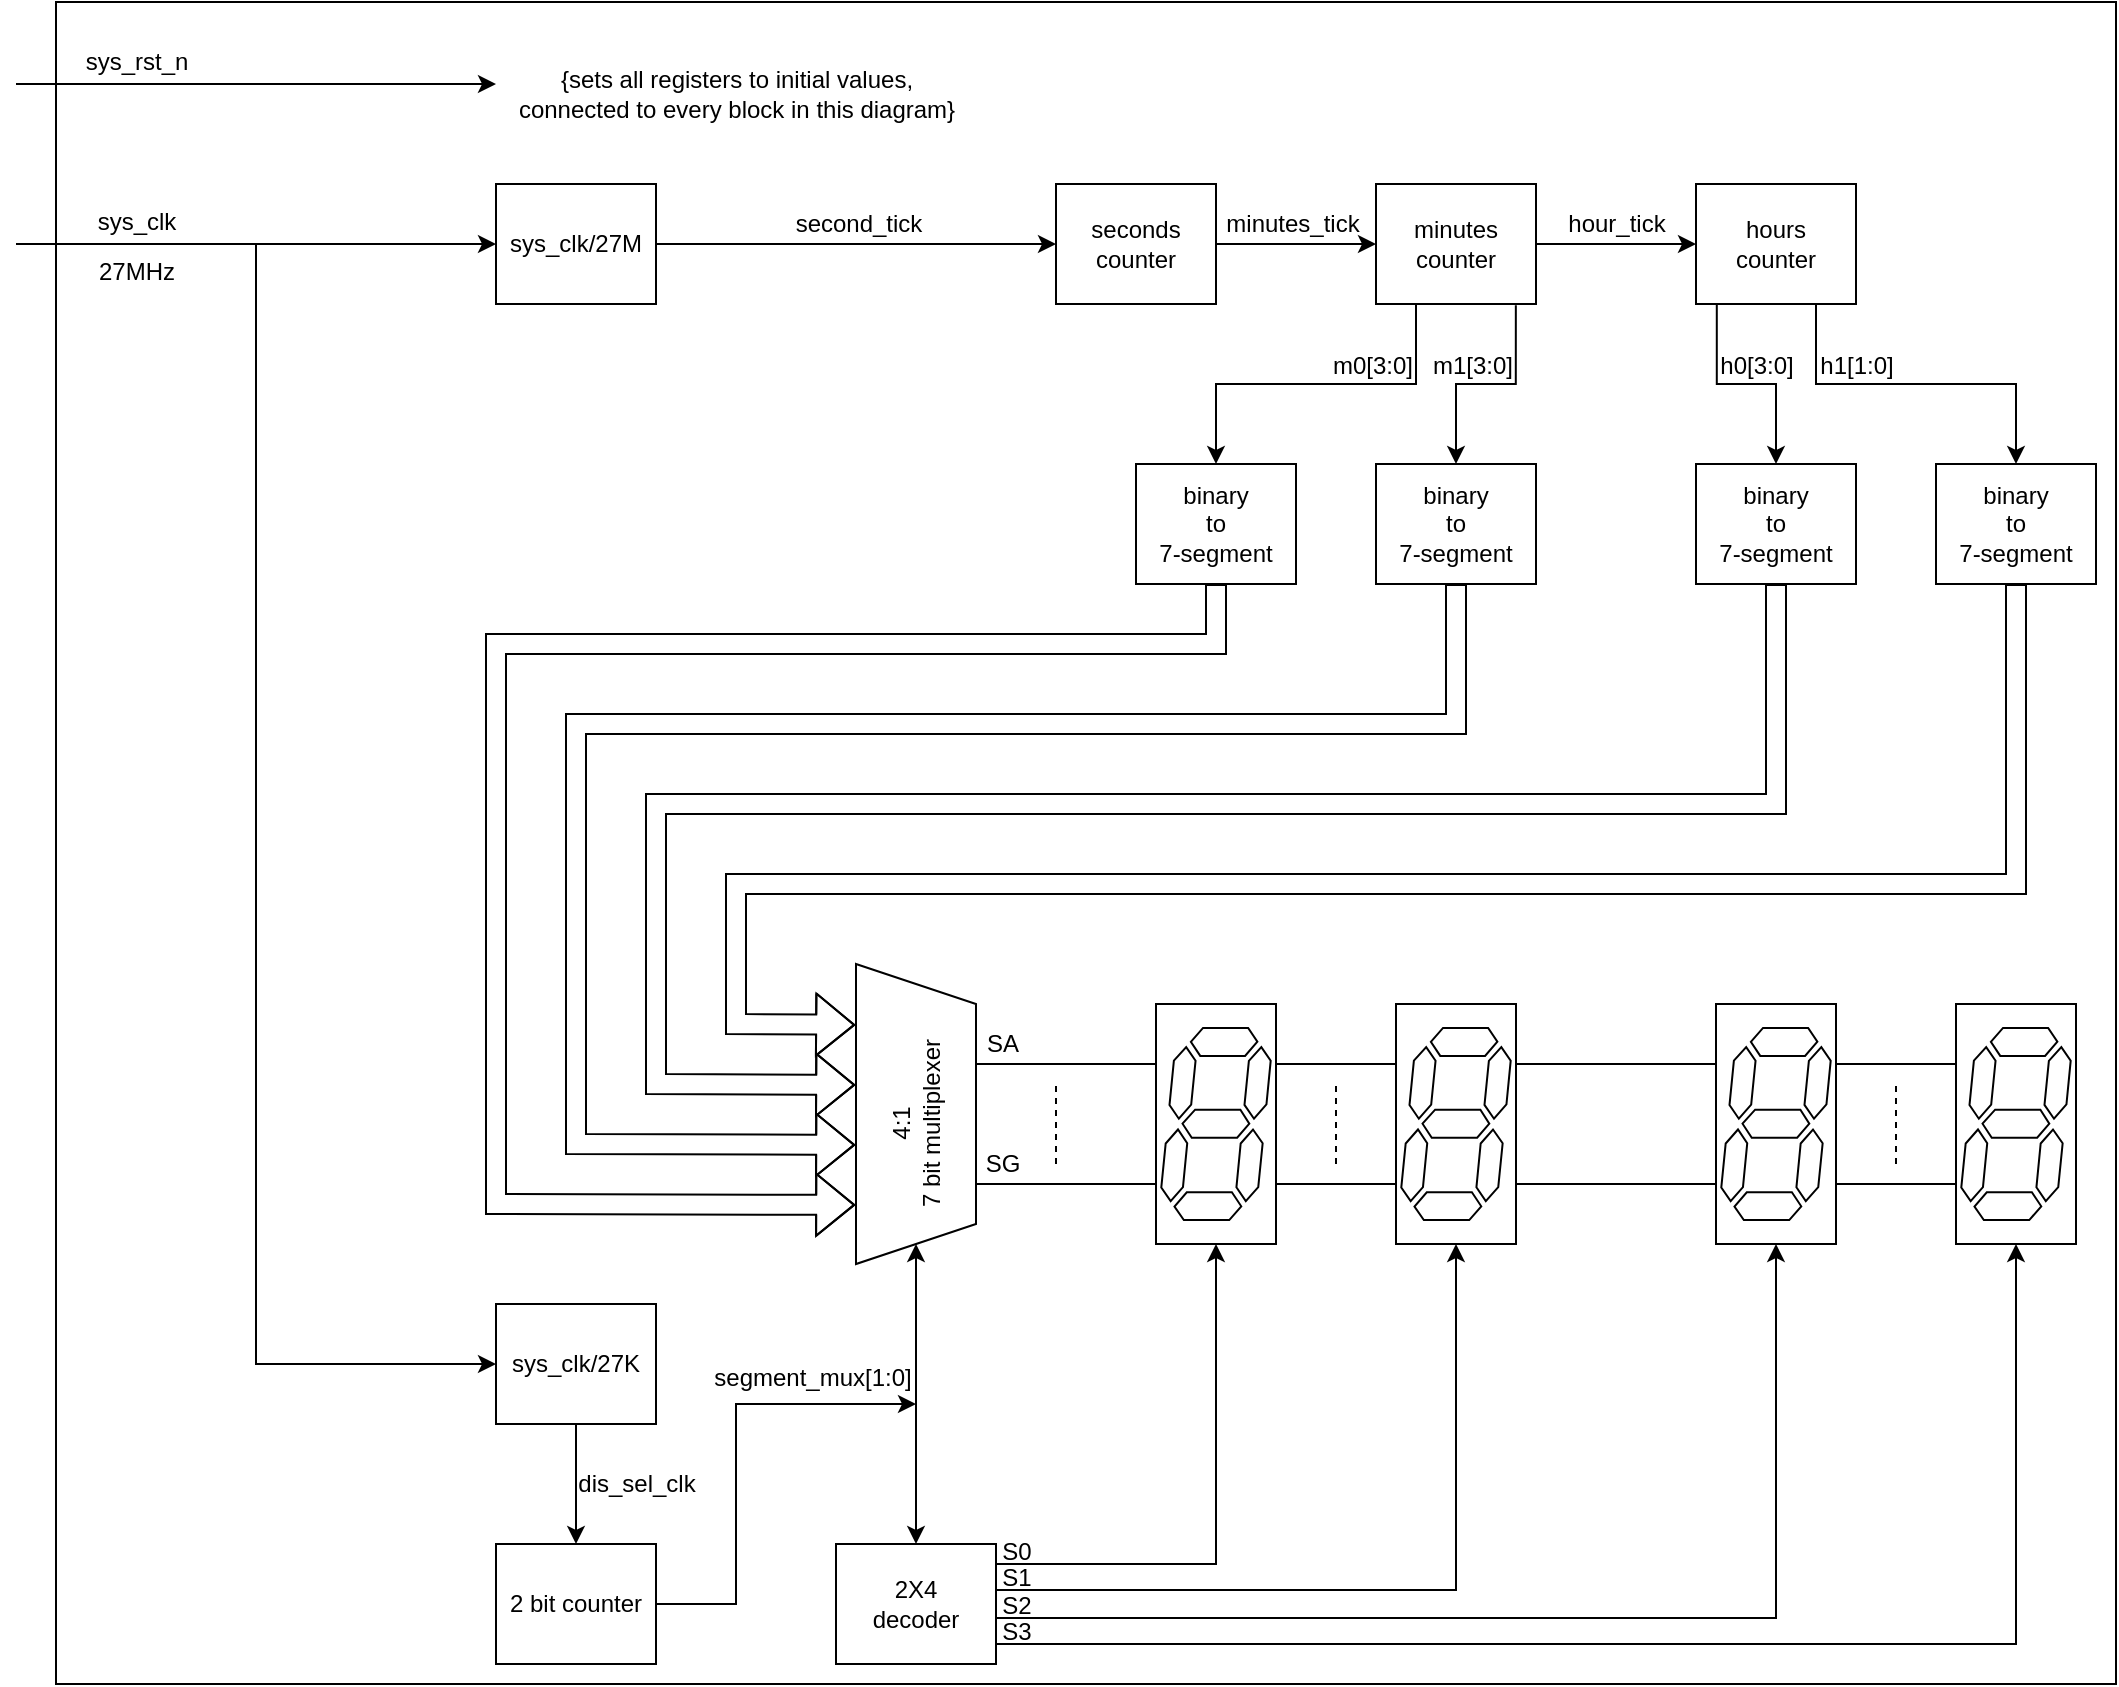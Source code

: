 <mxfile version="20.8.10" type="device" pages="2"><diagram id="sX6RUvmMscuLq3hn2tHp" name="Page-1"><mxGraphModel dx="2284" dy="806" grid="1" gridSize="10" guides="1" tooltips="1" connect="1" arrows="1" fold="1" page="1" pageScale="1" pageWidth="850" pageHeight="1100" math="0" shadow="0"><root><mxCell id="0"/><mxCell id="1" parent="0"/><mxCell id="R2igS1ewTeo00jOuRg0L-47" value="" style="rounded=0;whiteSpace=wrap;html=1;" vertex="1" parent="1"><mxGeometry x="-180" y="279" width="1030" height="841" as="geometry"/></mxCell><mxCell id="Sw6qzwPcZKCYS41KO7j7-96" value="" style="endArrow=none;html=1;rounded=0;entryX=0.75;entryY=0;entryDx=0;entryDy=0;exitX=0.75;exitY=1;exitDx=0;exitDy=0;" parent="1" source="Sw6qzwPcZKCYS41KO7j7-89" edge="1"><mxGeometry width="50" height="50" relative="1" as="geometry"><mxPoint x="280" y="1040" as="sourcePoint"/><mxPoint x="280" y="870" as="targetPoint"/></mxGeometry></mxCell><mxCell id="Sw6qzwPcZKCYS41KO7j7-2" value="sys_clk" style="text;html=1;align=center;verticalAlign=middle;resizable=0;points=[];autosize=1;strokeColor=none;fillColor=none;" parent="1" vertex="1"><mxGeometry x="-170" y="374" width="60" height="30" as="geometry"/></mxCell><mxCell id="Sw6qzwPcZKCYS41KO7j7-7" style="edgeStyle=orthogonalEdgeStyle;rounded=0;orthogonalLoop=1;jettySize=auto;html=1;entryX=0;entryY=0.5;entryDx=0;entryDy=0;" parent="1" source="Sw6qzwPcZKCYS41KO7j7-3" edge="1"><mxGeometry relative="1" as="geometry"><mxPoint x="320" y="400.0" as="targetPoint"/></mxGeometry></mxCell><mxCell id="Sw6qzwPcZKCYS41KO7j7-3" value="sys_clk/27M" style="rounded=0;whiteSpace=wrap;html=1;" parent="1" vertex="1"><mxGeometry x="40" y="370" width="80" height="60" as="geometry"/></mxCell><mxCell id="Sw6qzwPcZKCYS41KO7j7-9" value="second_tick" style="text;html=1;align=center;verticalAlign=middle;resizable=0;points=[];autosize=1;strokeColor=none;fillColor=none;" parent="1" vertex="1"><mxGeometry x="176" y="375" width="90" height="30" as="geometry"/></mxCell><mxCell id="Sw6qzwPcZKCYS41KO7j7-11" style="edgeStyle=orthogonalEdgeStyle;rounded=0;orthogonalLoop=1;jettySize=auto;html=1;entryX=0;entryY=0.5;entryDx=0;entryDy=0;" parent="1" source="Sw6qzwPcZKCYS41KO7j7-12" target="Sw6qzwPcZKCYS41KO7j7-13" edge="1"><mxGeometry relative="1" as="geometry"/></mxCell><mxCell id="Sw6qzwPcZKCYS41KO7j7-22" style="edgeStyle=orthogonalEdgeStyle;rounded=0;orthogonalLoop=1;jettySize=auto;html=1;exitX=0.5;exitY=1;exitDx=0;exitDy=0;entryX=0.5;entryY=0;entryDx=0;entryDy=0;" parent="1" source="Sw6qzwPcZKCYS41KO7j7-12" target="Sw6qzwPcZKCYS41KO7j7-20" edge="1"><mxGeometry relative="1" as="geometry"><Array as="points"><mxPoint x="500" y="430"/><mxPoint x="500" y="470"/><mxPoint x="400" y="470"/></Array></mxGeometry></mxCell><mxCell id="Sw6qzwPcZKCYS41KO7j7-24" style="edgeStyle=orthogonalEdgeStyle;rounded=0;orthogonalLoop=1;jettySize=auto;html=1;entryX=0.5;entryY=0;entryDx=0;entryDy=0;exitX=0.874;exitY=1.01;exitDx=0;exitDy=0;exitPerimeter=0;" parent="1" source="Sw6qzwPcZKCYS41KO7j7-12" target="Sw6qzwPcZKCYS41KO7j7-21" edge="1"><mxGeometry relative="1" as="geometry"/></mxCell><mxCell id="Sw6qzwPcZKCYS41KO7j7-12" value="minutes counter" style="rounded=0;whiteSpace=wrap;html=1;" parent="1" vertex="1"><mxGeometry x="480" y="370" width="80" height="60" as="geometry"/></mxCell><mxCell id="Sw6qzwPcZKCYS41KO7j7-31" style="edgeStyle=orthogonalEdgeStyle;rounded=0;orthogonalLoop=1;jettySize=auto;html=1;exitX=0.13;exitY=1.002;exitDx=0;exitDy=0;entryX=0.5;entryY=0;entryDx=0;entryDy=0;exitPerimeter=0;" parent="1" source="Sw6qzwPcZKCYS41KO7j7-13" target="Sw6qzwPcZKCYS41KO7j7-29" edge="1"><mxGeometry relative="1" as="geometry"/></mxCell><mxCell id="Sw6qzwPcZKCYS41KO7j7-32" style="edgeStyle=orthogonalEdgeStyle;rounded=0;orthogonalLoop=1;jettySize=auto;html=1;exitX=0.75;exitY=1;exitDx=0;exitDy=0;entryX=0.5;entryY=0;entryDx=0;entryDy=0;" parent="1" source="Sw6qzwPcZKCYS41KO7j7-13" target="Sw6qzwPcZKCYS41KO7j7-30" edge="1"><mxGeometry relative="1" as="geometry"/></mxCell><mxCell id="Sw6qzwPcZKCYS41KO7j7-13" value="hours &lt;br&gt;counter" style="rounded=0;whiteSpace=wrap;html=1;" parent="1" vertex="1"><mxGeometry x="640" y="370" width="80" height="60" as="geometry"/></mxCell><mxCell id="Sw6qzwPcZKCYS41KO7j7-14" value="hour_tick" style="text;html=1;align=center;verticalAlign=middle;resizable=0;points=[];autosize=1;strokeColor=none;fillColor=none;" parent="1" vertex="1"><mxGeometry x="565" y="375" width="70" height="30" as="geometry"/></mxCell><mxCell id="Sw6qzwPcZKCYS41KO7j7-16" style="edgeStyle=orthogonalEdgeStyle;rounded=0;orthogonalLoop=1;jettySize=auto;html=1;entryX=0;entryY=0.5;entryDx=0;entryDy=0;" parent="1" source="Sw6qzwPcZKCYS41KO7j7-15" target="Sw6qzwPcZKCYS41KO7j7-12" edge="1"><mxGeometry relative="1" as="geometry"/></mxCell><mxCell id="Sw6qzwPcZKCYS41KO7j7-15" value="seconds counter" style="rounded=0;whiteSpace=wrap;html=1;" parent="1" vertex="1"><mxGeometry x="320" y="370" width="80" height="60" as="geometry"/></mxCell><mxCell id="Sw6qzwPcZKCYS41KO7j7-17" value="minutes_tick" style="text;html=1;align=center;verticalAlign=middle;resizable=0;points=[];autosize=1;strokeColor=none;fillColor=none;" parent="1" vertex="1"><mxGeometry x="393" y="375" width="90" height="30" as="geometry"/></mxCell><mxCell id="Sw6qzwPcZKCYS41KO7j7-18" value="&lt;br style=&quot;border-color: var(--border-color);&quot;&gt;27MHz" style="text;html=1;align=center;verticalAlign=middle;resizable=0;points=[];autosize=1;strokeColor=none;fillColor=none;" parent="1" vertex="1"><mxGeometry x="-170" y="386" width="60" height="40" as="geometry"/></mxCell><mxCell id="Sw6qzwPcZKCYS41KO7j7-97" value="" style="endArrow=none;html=1;rounded=0;entryX=0.25;entryY=1;entryDx=0;entryDy=0;" parent="1" target="Sw6qzwPcZKCYS41KO7j7-89" edge="1"><mxGeometry width="50" height="50" relative="1" as="geometry"><mxPoint x="280" y="810" as="sourcePoint"/><mxPoint x="330" y="760" as="targetPoint"/></mxGeometry></mxCell><mxCell id="Sw6qzwPcZKCYS41KO7j7-20" value="binary&lt;br&gt;to&lt;br&gt;7-segment" style="rounded=0;whiteSpace=wrap;html=1;" parent="1" vertex="1"><mxGeometry x="360" y="510" width="80" height="60" as="geometry"/></mxCell><mxCell id="Sw6qzwPcZKCYS41KO7j7-21" value="binary&lt;br style=&quot;border-color: var(--border-color);&quot;&gt;to&lt;br style=&quot;border-color: var(--border-color);&quot;&gt;7-segment" style="rounded=0;whiteSpace=wrap;html=1;" parent="1" vertex="1"><mxGeometry x="480" y="510" width="80" height="60" as="geometry"/></mxCell><mxCell id="Sw6qzwPcZKCYS41KO7j7-29" value="binary&lt;br&gt;to&lt;br&gt;7-segment" style="rounded=0;whiteSpace=wrap;html=1;" parent="1" vertex="1"><mxGeometry x="640" y="510" width="80" height="60" as="geometry"/></mxCell><mxCell id="Sw6qzwPcZKCYS41KO7j7-30" value="binary&lt;br style=&quot;border-color: var(--border-color);&quot;&gt;to&lt;br style=&quot;border-color: var(--border-color);&quot;&gt;7-segment" style="rounded=0;whiteSpace=wrap;html=1;" parent="1" vertex="1"><mxGeometry x="760" y="510" width="80" height="60" as="geometry"/></mxCell><mxCell id="Sw6qzwPcZKCYS41KO7j7-33" value="m0[3:0]" style="text;html=1;align=center;verticalAlign=middle;resizable=0;points=[];autosize=1;strokeColor=none;fillColor=none;" parent="1" vertex="1"><mxGeometry x="448" y="446" width="60" height="30" as="geometry"/></mxCell><mxCell id="Sw6qzwPcZKCYS41KO7j7-34" value="m1[3:0]" style="text;html=1;align=center;verticalAlign=middle;resizable=0;points=[];autosize=1;strokeColor=none;fillColor=none;" parent="1" vertex="1"><mxGeometry x="498" y="446" width="60" height="30" as="geometry"/></mxCell><mxCell id="Sw6qzwPcZKCYS41KO7j7-35" value="h0[3:0]" style="text;html=1;align=center;verticalAlign=middle;resizable=0;points=[];autosize=1;strokeColor=none;fillColor=none;" parent="1" vertex="1"><mxGeometry x="640" y="446" width="60" height="30" as="geometry"/></mxCell><mxCell id="Sw6qzwPcZKCYS41KO7j7-36" value="h1[1:0]" style="text;html=1;align=center;verticalAlign=middle;resizable=0;points=[];autosize=1;strokeColor=none;fillColor=none;" parent="1" vertex="1"><mxGeometry x="690" y="446" width="60" height="30" as="geometry"/></mxCell><mxCell id="R2igS1ewTeo00jOuRg0L-14" value="" style="edgeStyle=orthogonalEdgeStyle;rounded=0;orthogonalLoop=1;jettySize=auto;html=1;" edge="1" parent="1" source="Sw6qzwPcZKCYS41KO7j7-38" target="R2igS1ewTeo00jOuRg0L-13"><mxGeometry relative="1" as="geometry"/></mxCell><mxCell id="Sw6qzwPcZKCYS41KO7j7-38" value="sys_clk/27K" style="rounded=0;whiteSpace=wrap;html=1;" parent="1" vertex="1"><mxGeometry x="40" y="930" width="80" height="60" as="geometry"/></mxCell><mxCell id="Sw6qzwPcZKCYS41KO7j7-85" value="" style="group" parent="1" vertex="1" connectable="0"><mxGeometry x="650" y="780" width="60" height="120" as="geometry"/></mxCell><mxCell id="Sw6qzwPcZKCYS41KO7j7-86" value="" style="rounded=0;whiteSpace=wrap;html=1;direction=south;" parent="Sw6qzwPcZKCYS41KO7j7-85" vertex="1"><mxGeometry width="60" height="120" as="geometry"/></mxCell><mxCell id="Sw6qzwPcZKCYS41KO7j7-87" value="" style="verticalLabelPosition=bottom;shadow=0;dashed=0;align=center;html=1;verticalAlign=top;shape=mxgraph.electrical.opto_electronics.7_segment_display;pointerEvents=1;" parent="Sw6qzwPcZKCYS41KO7j7-85" vertex="1"><mxGeometry x="2.65" y="11.95" width="54.7" height="96.1" as="geometry"/></mxCell><mxCell id="Sw6qzwPcZKCYS41KO7j7-88" value="" style="group" parent="1" vertex="1" connectable="0"><mxGeometry x="770" y="780" width="60" height="120" as="geometry"/></mxCell><mxCell id="Sw6qzwPcZKCYS41KO7j7-89" value="" style="rounded=0;whiteSpace=wrap;html=1;direction=south;" parent="Sw6qzwPcZKCYS41KO7j7-88" vertex="1"><mxGeometry width="60" height="120" as="geometry"/></mxCell><mxCell id="Sw6qzwPcZKCYS41KO7j7-90" value="" style="verticalLabelPosition=bottom;shadow=0;dashed=0;align=center;html=1;verticalAlign=top;shape=mxgraph.electrical.opto_electronics.7_segment_display;pointerEvents=1;" parent="Sw6qzwPcZKCYS41KO7j7-88" vertex="1"><mxGeometry x="2.65" y="11.95" width="54.7" height="96.1" as="geometry"/></mxCell><mxCell id="Sw6qzwPcZKCYS41KO7j7-79" value="" style="group" parent="1" vertex="1" connectable="0"><mxGeometry x="370" y="780" width="60" height="120" as="geometry"/></mxCell><mxCell id="Sw6qzwPcZKCYS41KO7j7-80" value="" style="rounded=0;whiteSpace=wrap;html=1;direction=south;" parent="Sw6qzwPcZKCYS41KO7j7-79" vertex="1"><mxGeometry width="60" height="120" as="geometry"/></mxCell><mxCell id="Sw6qzwPcZKCYS41KO7j7-81" value="" style="verticalLabelPosition=bottom;shadow=0;dashed=0;align=center;html=1;verticalAlign=top;shape=mxgraph.electrical.opto_electronics.7_segment_display;pointerEvents=1;" parent="Sw6qzwPcZKCYS41KO7j7-79" vertex="1"><mxGeometry x="2.65" y="11.95" width="54.7" height="96.1" as="geometry"/></mxCell><mxCell id="Sw6qzwPcZKCYS41KO7j7-82" value="" style="group" parent="1" vertex="1" connectable="0"><mxGeometry x="490" y="780" width="60" height="120" as="geometry"/></mxCell><mxCell id="Sw6qzwPcZKCYS41KO7j7-83" value="" style="rounded=0;whiteSpace=wrap;html=1;direction=south;" parent="Sw6qzwPcZKCYS41KO7j7-82" vertex="1"><mxGeometry width="60" height="120" as="geometry"/></mxCell><mxCell id="Sw6qzwPcZKCYS41KO7j7-84" value="" style="verticalLabelPosition=bottom;shadow=0;dashed=0;align=center;html=1;verticalAlign=top;shape=mxgraph.electrical.opto_electronics.7_segment_display;pointerEvents=1;" parent="Sw6qzwPcZKCYS41KO7j7-82" vertex="1"><mxGeometry x="2.65" y="11.95" width="54.7" height="96.1" as="geometry"/></mxCell><mxCell id="Sw6qzwPcZKCYS41KO7j7-98" value="" style="endArrow=none;html=1;rounded=0;dashed=1;" parent="1" edge="1"><mxGeometry width="50" height="50" relative="1" as="geometry"><mxPoint x="320" y="860" as="sourcePoint"/><mxPoint x="320" y="820" as="targetPoint"/></mxGeometry></mxCell><mxCell id="R2igS1ewTeo00jOuRg0L-1" value="" style="endArrow=none;html=1;rounded=0;dashed=1;" edge="1" parent="1"><mxGeometry width="50" height="50" relative="1" as="geometry"><mxPoint x="460" y="860" as="sourcePoint"/><mxPoint x="460" y="820" as="targetPoint"/></mxGeometry></mxCell><mxCell id="R2igS1ewTeo00jOuRg0L-3" value="" style="endArrow=none;html=1;rounded=0;dashed=1;" edge="1" parent="1"><mxGeometry width="50" height="50" relative="1" as="geometry"><mxPoint x="740" y="860" as="sourcePoint"/><mxPoint x="740" y="820" as="targetPoint"/></mxGeometry></mxCell><mxCell id="R2igS1ewTeo00jOuRg0L-4" value="SA" style="text;html=1;align=center;verticalAlign=middle;resizable=0;points=[];autosize=1;strokeColor=none;fillColor=none;" vertex="1" parent="1"><mxGeometry x="273" y="785" width="40" height="30" as="geometry"/></mxCell><mxCell id="R2igS1ewTeo00jOuRg0L-5" value="SG" style="text;html=1;align=center;verticalAlign=middle;resizable=0;points=[];autosize=1;strokeColor=none;fillColor=none;" vertex="1" parent="1"><mxGeometry x="273" y="845" width="40" height="30" as="geometry"/></mxCell><mxCell id="R2igS1ewTeo00jOuRg0L-6" value="" style="shape=flexArrow;endArrow=classic;html=1;rounded=0;exitX=0.5;exitY=1;exitDx=0;exitDy=0;entryX=0.837;entryY=1.007;entryDx=0;entryDy=0;entryPerimeter=0;" edge="1" parent="1" source="Sw6qzwPcZKCYS41KO7j7-20"><mxGeometry width="50" height="50" relative="1" as="geometry"><mxPoint x="210" y="610" as="sourcePoint"/><mxPoint x="219.58" y="880.44" as="targetPoint"/><Array as="points"><mxPoint x="400" y="600"/><mxPoint x="40" y="600"/><mxPoint x="40" y="880"/></Array></mxGeometry></mxCell><mxCell id="R2igS1ewTeo00jOuRg0L-7" value="" style="shape=flexArrow;endArrow=classic;html=1;rounded=0;exitX=0.5;exitY=1;exitDx=0;exitDy=0;entryX=0.837;entryY=1.007;entryDx=0;entryDy=0;entryPerimeter=0;" edge="1" parent="1" source="Sw6qzwPcZKCYS41KO7j7-21"><mxGeometry width="50" height="50" relative="1" as="geometry"><mxPoint x="400" y="540" as="sourcePoint"/><mxPoint x="219.58" y="850.44" as="targetPoint"/><Array as="points"><mxPoint x="520" y="640"/><mxPoint x="80" y="640"/><mxPoint x="80" y="850"/></Array></mxGeometry></mxCell><mxCell id="R2igS1ewTeo00jOuRg0L-9" value="" style="shape=flexArrow;endArrow=classic;html=1;rounded=0;exitX=0.5;exitY=1;exitDx=0;exitDy=0;entryX=0.837;entryY=1.007;entryDx=0;entryDy=0;entryPerimeter=0;" edge="1" parent="1" source="Sw6qzwPcZKCYS41KO7j7-29"><mxGeometry width="50" height="50" relative="1" as="geometry"><mxPoint x="520" y="540" as="sourcePoint"/><mxPoint x="219.58" y="820.44" as="targetPoint"/><Array as="points"><mxPoint x="680" y="680"/><mxPoint x="120" y="680"/><mxPoint x="120" y="820"/></Array></mxGeometry></mxCell><mxCell id="R2igS1ewTeo00jOuRg0L-10" value="" style="shape=trapezoid;perimeter=trapezoidPerimeter;whiteSpace=wrap;html=1;fixedSize=1;direction=south;" vertex="1" parent="1"><mxGeometry x="220" y="760" width="60" height="150" as="geometry"/></mxCell><mxCell id="R2igS1ewTeo00jOuRg0L-11" value="" style="shape=flexArrow;endArrow=classic;html=1;rounded=0;exitX=0.5;exitY=1;exitDx=0;exitDy=0;entryX=0.837;entryY=1.007;entryDx=0;entryDy=0;entryPerimeter=0;" edge="1" parent="1" source="Sw6qzwPcZKCYS41KO7j7-30"><mxGeometry width="50" height="50" relative="1" as="geometry"><mxPoint x="680" y="540" as="sourcePoint"/><mxPoint x="219.58" y="790.44" as="targetPoint"/><Array as="points"><mxPoint x="800" y="720"/><mxPoint x="160" y="720"/><mxPoint x="160" y="790"/></Array></mxGeometry></mxCell><mxCell id="R2igS1ewTeo00jOuRg0L-13" value="2 bit counter" style="rounded=0;whiteSpace=wrap;html=1;" vertex="1" parent="1"><mxGeometry x="40" y="1050" width="80" height="60" as="geometry"/></mxCell><mxCell id="R2igS1ewTeo00jOuRg0L-16" value="" style="endArrow=classic;html=1;rounded=0;entryX=0;entryY=0.5;entryDx=0;entryDy=0;" edge="1" parent="1" target="Sw6qzwPcZKCYS41KO7j7-3"><mxGeometry width="50" height="50" relative="1" as="geometry"><mxPoint x="-200" y="400" as="sourcePoint"/><mxPoint x="-150" y="350" as="targetPoint"/></mxGeometry></mxCell><mxCell id="R2igS1ewTeo00jOuRg0L-17" value="" style="endArrow=classic;html=1;rounded=0;entryX=0;entryY=0.5;entryDx=0;entryDy=0;" edge="1" parent="1" target="Sw6qzwPcZKCYS41KO7j7-38"><mxGeometry width="50" height="50" relative="1" as="geometry"><mxPoint x="-80" y="400" as="sourcePoint"/><mxPoint x="40" y="965" as="targetPoint"/><Array as="points"><mxPoint x="-80" y="960"/></Array></mxGeometry></mxCell><mxCell id="R2igS1ewTeo00jOuRg0L-26" value="4:1 &lt;br&gt;7 bit multiplexer" style="text;html=1;align=center;verticalAlign=middle;resizable=0;points=[];autosize=1;strokeColor=none;fillColor=none;rotation=270;" vertex="1" parent="1"><mxGeometry x="195" y="820" width="110" height="40" as="geometry"/></mxCell><mxCell id="R2igS1ewTeo00jOuRg0L-27" value="dis_sel_clk" style="text;html=1;align=center;verticalAlign=middle;resizable=0;points=[];autosize=1;strokeColor=none;fillColor=none;" vertex="1" parent="1"><mxGeometry x="70" y="1005" width="80" height="30" as="geometry"/></mxCell><mxCell id="R2igS1ewTeo00jOuRg0L-28" value="2X4&lt;br&gt;decoder" style="rounded=0;whiteSpace=wrap;html=1;" vertex="1" parent="1"><mxGeometry x="210" y="1050" width="80" height="60" as="geometry"/></mxCell><mxCell id="R2igS1ewTeo00jOuRg0L-30" value="segment_mux[1:0]" style="text;html=1;align=center;verticalAlign=middle;resizable=0;points=[];autosize=1;strokeColor=none;fillColor=none;" vertex="1" parent="1"><mxGeometry x="138" y="952" width="120" height="30" as="geometry"/></mxCell><mxCell id="R2igS1ewTeo00jOuRg0L-32" value="" style="endArrow=classic;startArrow=classic;html=1;rounded=0;entryX=1;entryY=0.5;entryDx=0;entryDy=0;exitX=0.5;exitY=0;exitDx=0;exitDy=0;" edge="1" parent="1" source="R2igS1ewTeo00jOuRg0L-28" target="R2igS1ewTeo00jOuRg0L-10"><mxGeometry width="50" height="50" relative="1" as="geometry"><mxPoint x="200" y="990" as="sourcePoint"/><mxPoint x="250" y="940" as="targetPoint"/><Array as="points"/></mxGeometry></mxCell><mxCell id="R2igS1ewTeo00jOuRg0L-34" value="" style="endArrow=classic;html=1;rounded=0;exitX=1;exitY=0.5;exitDx=0;exitDy=0;" edge="1" parent="1" source="R2igS1ewTeo00jOuRg0L-13"><mxGeometry width="50" height="50" relative="1" as="geometry"><mxPoint x="-10" y="1320" as="sourcePoint"/><mxPoint x="250" y="980" as="targetPoint"/><Array as="points"><mxPoint x="160" y="1080"/><mxPoint x="160" y="980"/></Array></mxGeometry></mxCell><mxCell id="R2igS1ewTeo00jOuRg0L-35" value="" style="endArrow=classic;html=1;rounded=0;entryX=1;entryY=0.5;entryDx=0;entryDy=0;" edge="1" parent="1" target="Sw6qzwPcZKCYS41KO7j7-80"><mxGeometry width="50" height="50" relative="1" as="geometry"><mxPoint x="290" y="1060" as="sourcePoint"/><mxPoint x="340" y="1010" as="targetPoint"/><Array as="points"><mxPoint x="400" y="1060"/></Array></mxGeometry></mxCell><mxCell id="R2igS1ewTeo00jOuRg0L-36" value="" style="endArrow=classic;html=1;rounded=0;entryX=1;entryY=0.5;entryDx=0;entryDy=0;" edge="1" parent="1" target="Sw6qzwPcZKCYS41KO7j7-86"><mxGeometry width="50" height="50" relative="1" as="geometry"><mxPoint x="290" y="1087" as="sourcePoint"/><mxPoint x="340" y="1037" as="targetPoint"/><Array as="points"><mxPoint x="680" y="1087"/></Array></mxGeometry></mxCell><mxCell id="R2igS1ewTeo00jOuRg0L-37" value="" style="endArrow=classic;html=1;rounded=0;entryX=1;entryY=0.5;entryDx=0;entryDy=0;" edge="1" parent="1" target="Sw6qzwPcZKCYS41KO7j7-89"><mxGeometry width="50" height="50" relative="1" as="geometry"><mxPoint x="290" y="1100" as="sourcePoint"/><mxPoint x="340" y="1050" as="targetPoint"/><Array as="points"><mxPoint x="800" y="1100"/></Array></mxGeometry></mxCell><mxCell id="R2igS1ewTeo00jOuRg0L-38" value="" style="endArrow=classic;html=1;rounded=0;entryX=1;entryY=0.5;entryDx=0;entryDy=0;" edge="1" parent="1" target="Sw6qzwPcZKCYS41KO7j7-83"><mxGeometry width="50" height="50" relative="1" as="geometry"><mxPoint x="290" y="1073" as="sourcePoint"/><mxPoint x="340" y="1023" as="targetPoint"/><Array as="points"><mxPoint x="520" y="1073"/></Array></mxGeometry></mxCell><mxCell id="R2igS1ewTeo00jOuRg0L-39" value="S0" style="text;html=1;align=center;verticalAlign=middle;resizable=0;points=[];autosize=1;strokeColor=none;fillColor=none;" vertex="1" parent="1"><mxGeometry x="280" y="1039" width="40" height="30" as="geometry"/></mxCell><mxCell id="R2igS1ewTeo00jOuRg0L-40" value="S1" style="text;html=1;align=center;verticalAlign=middle;resizable=0;points=[];autosize=1;strokeColor=none;fillColor=none;" vertex="1" parent="1"><mxGeometry x="280" y="1052" width="40" height="30" as="geometry"/></mxCell><mxCell id="R2igS1ewTeo00jOuRg0L-41" value="S2" style="text;html=1;align=center;verticalAlign=middle;resizable=0;points=[];autosize=1;strokeColor=none;fillColor=none;" vertex="1" parent="1"><mxGeometry x="280" y="1066" width="40" height="30" as="geometry"/></mxCell><mxCell id="R2igS1ewTeo00jOuRg0L-42" value="S3" style="text;html=1;align=center;verticalAlign=middle;resizable=0;points=[];autosize=1;strokeColor=none;fillColor=none;" vertex="1" parent="1"><mxGeometry x="280" y="1079" width="40" height="30" as="geometry"/></mxCell><mxCell id="R2igS1ewTeo00jOuRg0L-44" value="" style="endArrow=classic;html=1;rounded=0;" edge="1" parent="1"><mxGeometry width="50" height="50" relative="1" as="geometry"><mxPoint x="-200" y="320" as="sourcePoint"/><mxPoint x="40" y="320" as="targetPoint"/></mxGeometry></mxCell><mxCell id="R2igS1ewTeo00jOuRg0L-45" value="sys_rst_n" style="text;html=1;align=center;verticalAlign=middle;resizable=0;points=[];autosize=1;strokeColor=none;fillColor=none;" vertex="1" parent="1"><mxGeometry x="-175" y="294" width="70" height="30" as="geometry"/></mxCell><mxCell id="R2igS1ewTeo00jOuRg0L-46" value="{sets all registers to initial values, &lt;br&gt;connected to every block in this diagram}" style="text;html=1;align=center;verticalAlign=middle;resizable=0;points=[];autosize=1;strokeColor=none;fillColor=none;" vertex="1" parent="1"><mxGeometry x="40" y="305" width="240" height="40" as="geometry"/></mxCell></root></mxGraphModel></diagram><diagram id="wt5rbtwcU42CfikV3nGE" name="block_diagram"><mxGraphModel dx="3528" dy="1465" grid="1" gridSize="10" guides="1" tooltips="1" connect="1" arrows="1" fold="1" page="1" pageScale="1" pageWidth="850" pageHeight="1100" math="0" shadow="0"><root><mxCell id="0"/><mxCell id="1" parent="0"/><mxCell id="MMVCp6zmnCRIxiYp3rrm-114" value="" style="rounded=0;whiteSpace=wrap;html=1;" vertex="1" parent="1"><mxGeometry x="-800" y="160" width="1320" height="840" as="geometry"/></mxCell><mxCell id="MMVCp6zmnCRIxiYp3rrm-115" value="" style="rounded=0;whiteSpace=wrap;html=1;" vertex="1" parent="1"><mxGeometry x="-735" y="179" width="1175" height="801" as="geometry"/></mxCell><mxCell id="MMVCp6zmnCRIxiYp3rrm-116" value="sys_clk" style="text;html=1;align=center;verticalAlign=middle;resizable=0;points=[];autosize=1;strokeColor=none;fillColor=none;" vertex="1" parent="1"><mxGeometry x="-730" y="274" width="60" height="30" as="geometry"/></mxCell><mxCell id="MMVCp6zmnCRIxiYp3rrm-117" style="edgeStyle=orthogonalEdgeStyle;rounded=0;orthogonalLoop=1;jettySize=auto;html=1;entryX=0;entryY=0.5;entryDx=0;entryDy=0;" edge="1" parent="1" source="MMVCp6zmnCRIxiYp3rrm-118"><mxGeometry relative="1" as="geometry"><mxPoint x="-240" y="300.0" as="targetPoint"/></mxGeometry></mxCell><mxCell id="MMVCp6zmnCRIxiYp3rrm-118" value="sys_clk/27M" style="rounded=0;whiteSpace=wrap;html=1;" vertex="1" parent="1"><mxGeometry x="-520" y="270" width="80" height="60" as="geometry"/></mxCell><mxCell id="MMVCp6zmnCRIxiYp3rrm-119" value="second_tick" style="text;html=1;align=center;verticalAlign=middle;resizable=0;points=[];autosize=1;strokeColor=none;fillColor=none;" vertex="1" parent="1"><mxGeometry x="-384" y="275" width="90" height="30" as="geometry"/></mxCell><mxCell id="MMVCp6zmnCRIxiYp3rrm-120" style="edgeStyle=orthogonalEdgeStyle;rounded=0;orthogonalLoop=1;jettySize=auto;html=1;entryX=0;entryY=0.5;entryDx=0;entryDy=0;" edge="1" parent="1" source="MMVCp6zmnCRIxiYp3rrm-123" target="MMVCp6zmnCRIxiYp3rrm-126"><mxGeometry relative="1" as="geometry"/></mxCell><mxCell id="MMVCp6zmnCRIxiYp3rrm-121" style="edgeStyle=orthogonalEdgeStyle;rounded=0;orthogonalLoop=1;jettySize=auto;html=1;exitX=0.5;exitY=1;exitDx=0;exitDy=0;entryX=0.5;entryY=0;entryDx=0;entryDy=0;" edge="1" parent="1" source="MMVCp6zmnCRIxiYp3rrm-123" target="MMVCp6zmnCRIxiYp3rrm-132"><mxGeometry relative="1" as="geometry"><Array as="points"><mxPoint x="-60" y="330"/><mxPoint x="-60" y="370"/><mxPoint x="-160" y="370"/></Array></mxGeometry></mxCell><mxCell id="MMVCp6zmnCRIxiYp3rrm-122" style="edgeStyle=orthogonalEdgeStyle;rounded=0;orthogonalLoop=1;jettySize=auto;html=1;entryX=0.5;entryY=0;entryDx=0;entryDy=0;exitX=0.874;exitY=1.01;exitDx=0;exitDy=0;exitPerimeter=0;" edge="1" parent="1" source="MMVCp6zmnCRIxiYp3rrm-123" target="MMVCp6zmnCRIxiYp3rrm-133"><mxGeometry relative="1" as="geometry"/></mxCell><mxCell id="MMVCp6zmnCRIxiYp3rrm-123" value="minutes counter" style="rounded=0;whiteSpace=wrap;html=1;" vertex="1" parent="1"><mxGeometry x="-80" y="270" width="80" height="60" as="geometry"/></mxCell><mxCell id="MMVCp6zmnCRIxiYp3rrm-124" style="edgeStyle=orthogonalEdgeStyle;rounded=0;orthogonalLoop=1;jettySize=auto;html=1;exitX=0.13;exitY=1.002;exitDx=0;exitDy=0;entryX=0.5;entryY=0;entryDx=0;entryDy=0;exitPerimeter=0;" edge="1" parent="1" source="MMVCp6zmnCRIxiYp3rrm-126" target="MMVCp6zmnCRIxiYp3rrm-134"><mxGeometry relative="1" as="geometry"/></mxCell><mxCell id="MMVCp6zmnCRIxiYp3rrm-125" style="edgeStyle=orthogonalEdgeStyle;rounded=0;orthogonalLoop=1;jettySize=auto;html=1;exitX=0.75;exitY=1;exitDx=0;exitDy=0;entryX=0.5;entryY=0;entryDx=0;entryDy=0;" edge="1" parent="1" source="MMVCp6zmnCRIxiYp3rrm-126" target="MMVCp6zmnCRIxiYp3rrm-135"><mxGeometry relative="1" as="geometry"/></mxCell><mxCell id="MMVCp6zmnCRIxiYp3rrm-126" value="hours &lt;br&gt;counter" style="rounded=0;whiteSpace=wrap;html=1;" vertex="1" parent="1"><mxGeometry x="80" y="270" width="80" height="60" as="geometry"/></mxCell><mxCell id="MMVCp6zmnCRIxiYp3rrm-127" value="hour_tick" style="text;html=1;align=center;verticalAlign=middle;resizable=0;points=[];autosize=1;strokeColor=none;fillColor=none;" vertex="1" parent="1"><mxGeometry x="5" y="275" width="70" height="30" as="geometry"/></mxCell><mxCell id="MMVCp6zmnCRIxiYp3rrm-128" style="edgeStyle=orthogonalEdgeStyle;rounded=0;orthogonalLoop=1;jettySize=auto;html=1;entryX=0;entryY=0.5;entryDx=0;entryDy=0;" edge="1" parent="1" source="MMVCp6zmnCRIxiYp3rrm-129" target="MMVCp6zmnCRIxiYp3rrm-123"><mxGeometry relative="1" as="geometry"/></mxCell><mxCell id="MMVCp6zmnCRIxiYp3rrm-129" value="seconds counter" style="rounded=0;whiteSpace=wrap;html=1;" vertex="1" parent="1"><mxGeometry x="-240" y="270" width="80" height="60" as="geometry"/></mxCell><mxCell id="MMVCp6zmnCRIxiYp3rrm-130" value="minutes_tick" style="text;html=1;align=center;verticalAlign=middle;resizable=0;points=[];autosize=1;strokeColor=none;fillColor=none;" vertex="1" parent="1"><mxGeometry x="-167" y="275" width="90" height="30" as="geometry"/></mxCell><mxCell id="MMVCp6zmnCRIxiYp3rrm-131" value="&lt;br style=&quot;border-color: var(--border-color);&quot;&gt;27MHz" style="text;html=1;align=center;verticalAlign=middle;resizable=0;points=[];autosize=1;strokeColor=none;fillColor=none;" vertex="1" parent="1"><mxGeometry x="-730" y="286" width="60" height="40" as="geometry"/></mxCell><mxCell id="MMVCp6zmnCRIxiYp3rrm-132" value="binary&lt;br&gt;to&lt;br&gt;7-segment" style="rounded=0;whiteSpace=wrap;html=1;" vertex="1" parent="1"><mxGeometry x="-200" y="410" width="80" height="60" as="geometry"/></mxCell><mxCell id="MMVCp6zmnCRIxiYp3rrm-133" value="binary&lt;br style=&quot;border-color: var(--border-color);&quot;&gt;to&lt;br style=&quot;border-color: var(--border-color);&quot;&gt;7-segment" style="rounded=0;whiteSpace=wrap;html=1;" vertex="1" parent="1"><mxGeometry x="-80" y="410" width="80" height="60" as="geometry"/></mxCell><mxCell id="MMVCp6zmnCRIxiYp3rrm-134" value="binary&lt;br&gt;to&lt;br&gt;7-segment" style="rounded=0;whiteSpace=wrap;html=1;" vertex="1" parent="1"><mxGeometry x="80" y="410" width="80" height="60" as="geometry"/></mxCell><mxCell id="MMVCp6zmnCRIxiYp3rrm-135" value="binary&lt;br style=&quot;border-color: var(--border-color);&quot;&gt;to&lt;br style=&quot;border-color: var(--border-color);&quot;&gt;7-segment" style="rounded=0;whiteSpace=wrap;html=1;" vertex="1" parent="1"><mxGeometry x="200" y="410" width="80" height="60" as="geometry"/></mxCell><mxCell id="MMVCp6zmnCRIxiYp3rrm-136" value="m0[3:0]" style="text;html=1;align=center;verticalAlign=middle;resizable=0;points=[];autosize=1;strokeColor=none;fillColor=none;" vertex="1" parent="1"><mxGeometry x="-112" y="346" width="60" height="30" as="geometry"/></mxCell><mxCell id="MMVCp6zmnCRIxiYp3rrm-137" value="m1[3:0]" style="text;html=1;align=center;verticalAlign=middle;resizable=0;points=[];autosize=1;strokeColor=none;fillColor=none;" vertex="1" parent="1"><mxGeometry x="-62" y="346" width="60" height="30" as="geometry"/></mxCell><mxCell id="MMVCp6zmnCRIxiYp3rrm-138" value="h0[3:0]" style="text;html=1;align=center;verticalAlign=middle;resizable=0;points=[];autosize=1;strokeColor=none;fillColor=none;" vertex="1" parent="1"><mxGeometry x="80" y="346" width="60" height="30" as="geometry"/></mxCell><mxCell id="MMVCp6zmnCRIxiYp3rrm-139" value="h1[1:0]" style="text;html=1;align=center;verticalAlign=middle;resizable=0;points=[];autosize=1;strokeColor=none;fillColor=none;" vertex="1" parent="1"><mxGeometry x="130" y="346" width="60" height="30" as="geometry"/></mxCell><mxCell id="MMVCp6zmnCRIxiYp3rrm-140" value="" style="edgeStyle=orthogonalEdgeStyle;rounded=0;orthogonalLoop=1;jettySize=auto;html=1;" edge="1" parent="1" source="MMVCp6zmnCRIxiYp3rrm-141" target="MMVCp6zmnCRIxiYp3rrm-146"><mxGeometry relative="1" as="geometry"/></mxCell><mxCell id="MMVCp6zmnCRIxiYp3rrm-141" value="sys_clk/27K" style="rounded=0;whiteSpace=wrap;html=1;" vertex="1" parent="1"><mxGeometry x="-520" y="830" width="80" height="60" as="geometry"/></mxCell><mxCell id="MMVCp6zmnCRIxiYp3rrm-142" value="" style="shape=flexArrow;endArrow=classic;html=1;rounded=0;exitX=0.5;exitY=1;exitDx=0;exitDy=0;" edge="1" parent="1" source="MMVCp6zmnCRIxiYp3rrm-132"><mxGeometry width="50" height="50" relative="1" as="geometry"><mxPoint x="-350" y="510" as="sourcePoint"/><mxPoint x="320" y="780" as="targetPoint"/><Array as="points"><mxPoint x="-160" y="780"/></Array></mxGeometry></mxCell><mxCell id="MMVCp6zmnCRIxiYp3rrm-143" value="" style="shape=flexArrow;endArrow=classic;html=1;rounded=0;exitX=0.5;exitY=1;exitDx=0;exitDy=0;" edge="1" parent="1" source="MMVCp6zmnCRIxiYp3rrm-133"><mxGeometry width="50" height="50" relative="1" as="geometry"><mxPoint x="-160" y="440" as="sourcePoint"/><mxPoint x="320" y="750" as="targetPoint"/><Array as="points"><mxPoint x="-40" y="750"/></Array></mxGeometry></mxCell><mxCell id="MMVCp6zmnCRIxiYp3rrm-144" value="" style="shape=flexArrow;endArrow=classic;html=1;rounded=0;exitX=0.5;exitY=1;exitDx=0;exitDy=0;" edge="1" parent="1" source="MMVCp6zmnCRIxiYp3rrm-134"><mxGeometry width="50" height="50" relative="1" as="geometry"><mxPoint x="-40" y="440" as="sourcePoint"/><mxPoint x="320" y="720" as="targetPoint"/><Array as="points"><mxPoint x="120" y="720"/></Array></mxGeometry></mxCell><mxCell id="MMVCp6zmnCRIxiYp3rrm-145" value="" style="shape=flexArrow;endArrow=classic;html=1;rounded=0;exitX=0.5;exitY=1;exitDx=0;exitDy=0;" edge="1" parent="1" source="MMVCp6zmnCRIxiYp3rrm-135"><mxGeometry width="50" height="50" relative="1" as="geometry"><mxPoint x="120" y="440" as="sourcePoint"/><mxPoint x="320" y="690" as="targetPoint"/><Array as="points"><mxPoint x="240" y="690"/></Array></mxGeometry></mxCell><mxCell id="MMVCp6zmnCRIxiYp3rrm-146" value="2 bit counter" style="rounded=0;whiteSpace=wrap;html=1;" vertex="1" parent="1"><mxGeometry x="-240" y="830" width="80" height="60" as="geometry"/></mxCell><mxCell id="MMVCp6zmnCRIxiYp3rrm-147" value="" style="endArrow=classic;html=1;rounded=0;entryX=0;entryY=0.5;entryDx=0;entryDy=0;" edge="1" parent="1" target="MMVCp6zmnCRIxiYp3rrm-118"><mxGeometry width="50" height="50" relative="1" as="geometry"><mxPoint x="-760" y="300.0" as="sourcePoint"/><mxPoint x="-710" y="250" as="targetPoint"/></mxGeometry></mxCell><mxCell id="MMVCp6zmnCRIxiYp3rrm-148" value="" style="endArrow=classic;html=1;rounded=0;entryX=0;entryY=0.5;entryDx=0;entryDy=0;" edge="1" parent="1" target="MMVCp6zmnCRIxiYp3rrm-141"><mxGeometry width="50" height="50" relative="1" as="geometry"><mxPoint x="-640" y="300.0" as="sourcePoint"/><mxPoint x="-520" y="865" as="targetPoint"/><Array as="points"><mxPoint x="-640" y="860"/></Array></mxGeometry></mxCell><mxCell id="MMVCp6zmnCRIxiYp3rrm-149" value="dis_sel_clk" style="text;html=1;align=center;verticalAlign=middle;resizable=0;points=[];autosize=1;strokeColor=none;fillColor=none;" vertex="1" parent="1"><mxGeometry x="-390" y="834" width="80" height="30" as="geometry"/></mxCell><mxCell id="MMVCp6zmnCRIxiYp3rrm-150" value="2X4&lt;br&gt;decoder" style="rounded=0;whiteSpace=wrap;html=1;" vertex="1" parent="1"><mxGeometry x="310" y="910" width="80" height="60" as="geometry"/></mxCell><mxCell id="MMVCp6zmnCRIxiYp3rrm-151" value="segment_mux[1:0]" style="text;html=1;align=center;verticalAlign=middle;resizable=0;points=[];autosize=1;strokeColor=none;fillColor=none;" vertex="1" parent="1"><mxGeometry x="-2" y="834" width="120" height="30" as="geometry"/></mxCell><mxCell id="MMVCp6zmnCRIxiYp3rrm-152" value="" style="endArrow=classic;startArrow=classic;html=1;rounded=0;entryX=1;entryY=0.5;entryDx=0;entryDy=0;exitX=0.5;exitY=0;exitDx=0;exitDy=0;" edge="1" parent="1" source="MMVCp6zmnCRIxiYp3rrm-150" target="MMVCp6zmnCRIxiYp3rrm-163"><mxGeometry width="50" height="50" relative="1" as="geometry"><mxPoint x="-360" y="890" as="sourcePoint"/><mxPoint x="-310" y="800" as="targetPoint"/><Array as="points"/></mxGeometry></mxCell><mxCell id="MMVCp6zmnCRIxiYp3rrm-153" value="" style="endArrow=classic;html=1;rounded=0;exitX=1;exitY=0.5;exitDx=0;exitDy=0;" edge="1" parent="1" source="MMVCp6zmnCRIxiYp3rrm-146"><mxGeometry width="50" height="50" relative="1" as="geometry"><mxPoint x="-570" y="1220" as="sourcePoint"/><mxPoint x="350" y="860" as="targetPoint"/><Array as="points"/></mxGeometry></mxCell><mxCell id="MMVCp6zmnCRIxiYp3rrm-154" value="S0" style="text;html=1;align=center;verticalAlign=middle;resizable=0;points=[];autosize=1;strokeColor=none;fillColor=none;" vertex="1" parent="1"><mxGeometry x="380" y="901" width="40" height="30" as="geometry"/></mxCell><mxCell id="MMVCp6zmnCRIxiYp3rrm-155" value="S1" style="text;html=1;align=center;verticalAlign=middle;resizable=0;points=[];autosize=1;strokeColor=none;fillColor=none;" vertex="1" parent="1"><mxGeometry x="380" y="914" width="40" height="30" as="geometry"/></mxCell><mxCell id="MMVCp6zmnCRIxiYp3rrm-156" value="S2" style="text;html=1;align=center;verticalAlign=middle;resizable=0;points=[];autosize=1;strokeColor=none;fillColor=none;" vertex="1" parent="1"><mxGeometry x="380" y="927" width="40" height="30" as="geometry"/></mxCell><mxCell id="MMVCp6zmnCRIxiYp3rrm-157" value="S3" style="text;html=1;align=center;verticalAlign=middle;resizable=0;points=[];autosize=1;strokeColor=none;fillColor=none;" vertex="1" parent="1"><mxGeometry x="380" y="940" width="40" height="30" as="geometry"/></mxCell><mxCell id="MMVCp6zmnCRIxiYp3rrm-158" value="" style="endArrow=classic;html=1;rounded=0;" edge="1" parent="1"><mxGeometry width="50" height="50" relative="1" as="geometry"><mxPoint x="-760" y="220" as="sourcePoint"/><mxPoint x="-520" y="220" as="targetPoint"/></mxGeometry></mxCell><mxCell id="MMVCp6zmnCRIxiYp3rrm-159" value="sys_rst_n" style="text;html=1;align=center;verticalAlign=middle;resizable=0;points=[];autosize=1;strokeColor=none;fillColor=none;" vertex="1" parent="1"><mxGeometry x="-735" y="194" width="70" height="30" as="geometry"/></mxCell><mxCell id="MMVCp6zmnCRIxiYp3rrm-160" value="{sets all registers to initial values, &lt;br&gt;connected to every block in this diagram}" style="text;html=1;align=center;verticalAlign=middle;resizable=0;points=[];autosize=1;strokeColor=none;fillColor=none;" vertex="1" parent="1"><mxGeometry x="-520" y="205" width="240" height="40" as="geometry"/></mxCell><mxCell id="MMVCp6zmnCRIxiYp3rrm-161" value="" style="endArrow=classic;html=1;rounded=0;endFill=1;" edge="1" parent="1"><mxGeometry width="50" height="50" relative="1" as="geometry"><mxPoint x="380" y="691" as="sourcePoint"/><mxPoint x="480" y="691" as="targetPoint"/></mxGeometry></mxCell><mxCell id="MMVCp6zmnCRIxiYp3rrm-162" value="SA" style="text;html=1;align=center;verticalAlign=middle;resizable=0;points=[];autosize=1;strokeColor=none;fillColor=none;" vertex="1" parent="1"><mxGeometry x="370" y="670" width="40" height="30" as="geometry"/></mxCell><mxCell id="MMVCp6zmnCRIxiYp3rrm-163" value="" style="shape=trapezoid;perimeter=trapezoidPerimeter;whiteSpace=wrap;html=1;fixedSize=1;direction=south;" vertex="1" parent="1"><mxGeometry x="320" y="660" width="60" height="150" as="geometry"/></mxCell><mxCell id="MMVCp6zmnCRIxiYp3rrm-164" value="4:1 &lt;br&gt;7 bit multiplexer" style="text;html=1;align=center;verticalAlign=middle;resizable=0;points=[];autosize=1;strokeColor=none;fillColor=none;rotation=270;" vertex="1" parent="1"><mxGeometry x="295" y="720" width="110" height="40" as="geometry"/></mxCell><mxCell id="MMVCp6zmnCRIxiYp3rrm-165" value="" style="endArrow=classic;html=1;rounded=0;endFill=1;" edge="1" parent="1"><mxGeometry width="50" height="50" relative="1" as="geometry"><mxPoint x="380" y="780" as="sourcePoint"/><mxPoint x="480" y="780" as="targetPoint"/></mxGeometry></mxCell><mxCell id="MMVCp6zmnCRIxiYp3rrm-166" value="" style="endArrow=classic;html=1;rounded=0;endFill=1;" edge="1" parent="1"><mxGeometry width="50" height="50" relative="1" as="geometry"><mxPoint x="380" y="734.83" as="sourcePoint"/><mxPoint x="480" y="734.83" as="targetPoint"/></mxGeometry></mxCell><mxCell id="MMVCp6zmnCRIxiYp3rrm-167" value="" style="endArrow=classic;html=1;rounded=0;endFill=1;" edge="1" parent="1"><mxGeometry width="50" height="50" relative="1" as="geometry"><mxPoint x="380" y="705" as="sourcePoint"/><mxPoint x="480" y="705" as="targetPoint"/></mxGeometry></mxCell><mxCell id="MMVCp6zmnCRIxiYp3rrm-168" value="" style="endArrow=classic;html=1;rounded=0;endFill=1;" edge="1" parent="1"><mxGeometry width="50" height="50" relative="1" as="geometry"><mxPoint x="380" y="720" as="sourcePoint"/><mxPoint x="480" y="720" as="targetPoint"/></mxGeometry></mxCell><mxCell id="MMVCp6zmnCRIxiYp3rrm-169" value="" style="endArrow=classic;html=1;rounded=0;endFill=1;" edge="1" parent="1"><mxGeometry width="50" height="50" relative="1" as="geometry"><mxPoint x="380" y="750" as="sourcePoint"/><mxPoint x="480" y="750" as="targetPoint"/></mxGeometry></mxCell><mxCell id="MMVCp6zmnCRIxiYp3rrm-170" value="" style="endArrow=classic;html=1;rounded=0;endFill=1;" edge="1" parent="1"><mxGeometry width="50" height="50" relative="1" as="geometry"><mxPoint x="380" y="765" as="sourcePoint"/><mxPoint x="480" y="765" as="targetPoint"/></mxGeometry></mxCell><mxCell id="MMVCp6zmnCRIxiYp3rrm-171" value="SB" style="text;html=1;align=center;verticalAlign=middle;resizable=0;points=[];autosize=1;strokeColor=none;fillColor=none;" vertex="1" parent="1"><mxGeometry x="370" y="684" width="40" height="30" as="geometry"/></mxCell><mxCell id="MMVCp6zmnCRIxiYp3rrm-172" value="SC" style="text;html=1;align=center;verticalAlign=middle;resizable=0;points=[];autosize=1;strokeColor=none;fillColor=none;" vertex="1" parent="1"><mxGeometry x="370" y="699" width="40" height="30" as="geometry"/></mxCell><mxCell id="MMVCp6zmnCRIxiYp3rrm-173" value="SD" style="text;html=1;align=center;verticalAlign=middle;resizable=0;points=[];autosize=1;strokeColor=none;fillColor=none;" vertex="1" parent="1"><mxGeometry x="370" y="713" width="40" height="30" as="geometry"/></mxCell><mxCell id="MMVCp6zmnCRIxiYp3rrm-174" value="SE" style="text;html=1;align=center;verticalAlign=middle;resizable=0;points=[];autosize=1;strokeColor=none;fillColor=none;" vertex="1" parent="1"><mxGeometry x="370" y="729" width="40" height="30" as="geometry"/></mxCell><mxCell id="MMVCp6zmnCRIxiYp3rrm-175" value="SF" style="text;html=1;align=center;verticalAlign=middle;resizable=0;points=[];autosize=1;strokeColor=none;fillColor=none;" vertex="1" parent="1"><mxGeometry x="370" y="743" width="40" height="30" as="geometry"/></mxCell><mxCell id="MMVCp6zmnCRIxiYp3rrm-176" value="SG" style="text;html=1;align=center;verticalAlign=middle;resizable=0;points=[];autosize=1;strokeColor=none;fillColor=none;" vertex="1" parent="1"><mxGeometry x="370" y="758" width="40" height="30" as="geometry"/></mxCell><mxCell id="MMVCp6zmnCRIxiYp3rrm-177" value="" style="endArrow=classic;html=1;rounded=0;" edge="1" parent="1"><mxGeometry width="50" height="50" relative="1" as="geometry"><mxPoint x="390" y="934.52" as="sourcePoint"/><mxPoint x="480" y="935" as="targetPoint"/><Array as="points"/></mxGeometry></mxCell><mxCell id="MMVCp6zmnCRIxiYp3rrm-178" value="" style="endArrow=classic;html=1;rounded=0;" edge="1" parent="1"><mxGeometry width="50" height="50" relative="1" as="geometry"><mxPoint x="390" y="921.52" as="sourcePoint"/><mxPoint x="480" y="922" as="targetPoint"/><Array as="points"/></mxGeometry></mxCell><mxCell id="MMVCp6zmnCRIxiYp3rrm-179" value="" style="endArrow=classic;html=1;rounded=0;" edge="1" parent="1"><mxGeometry width="50" height="50" relative="1" as="geometry"><mxPoint x="390" y="947.52" as="sourcePoint"/><mxPoint x="480" y="948" as="targetPoint"/><Array as="points"/></mxGeometry></mxCell><mxCell id="MMVCp6zmnCRIxiYp3rrm-180" value="" style="endArrow=classic;html=1;rounded=0;" edge="1" parent="1"><mxGeometry width="50" height="50" relative="1" as="geometry"><mxPoint x="390" y="960.52" as="sourcePoint"/><mxPoint x="480" y="961" as="targetPoint"/><Array as="points"/></mxGeometry></mxCell></root></mxGraphModel></diagram></mxfile>